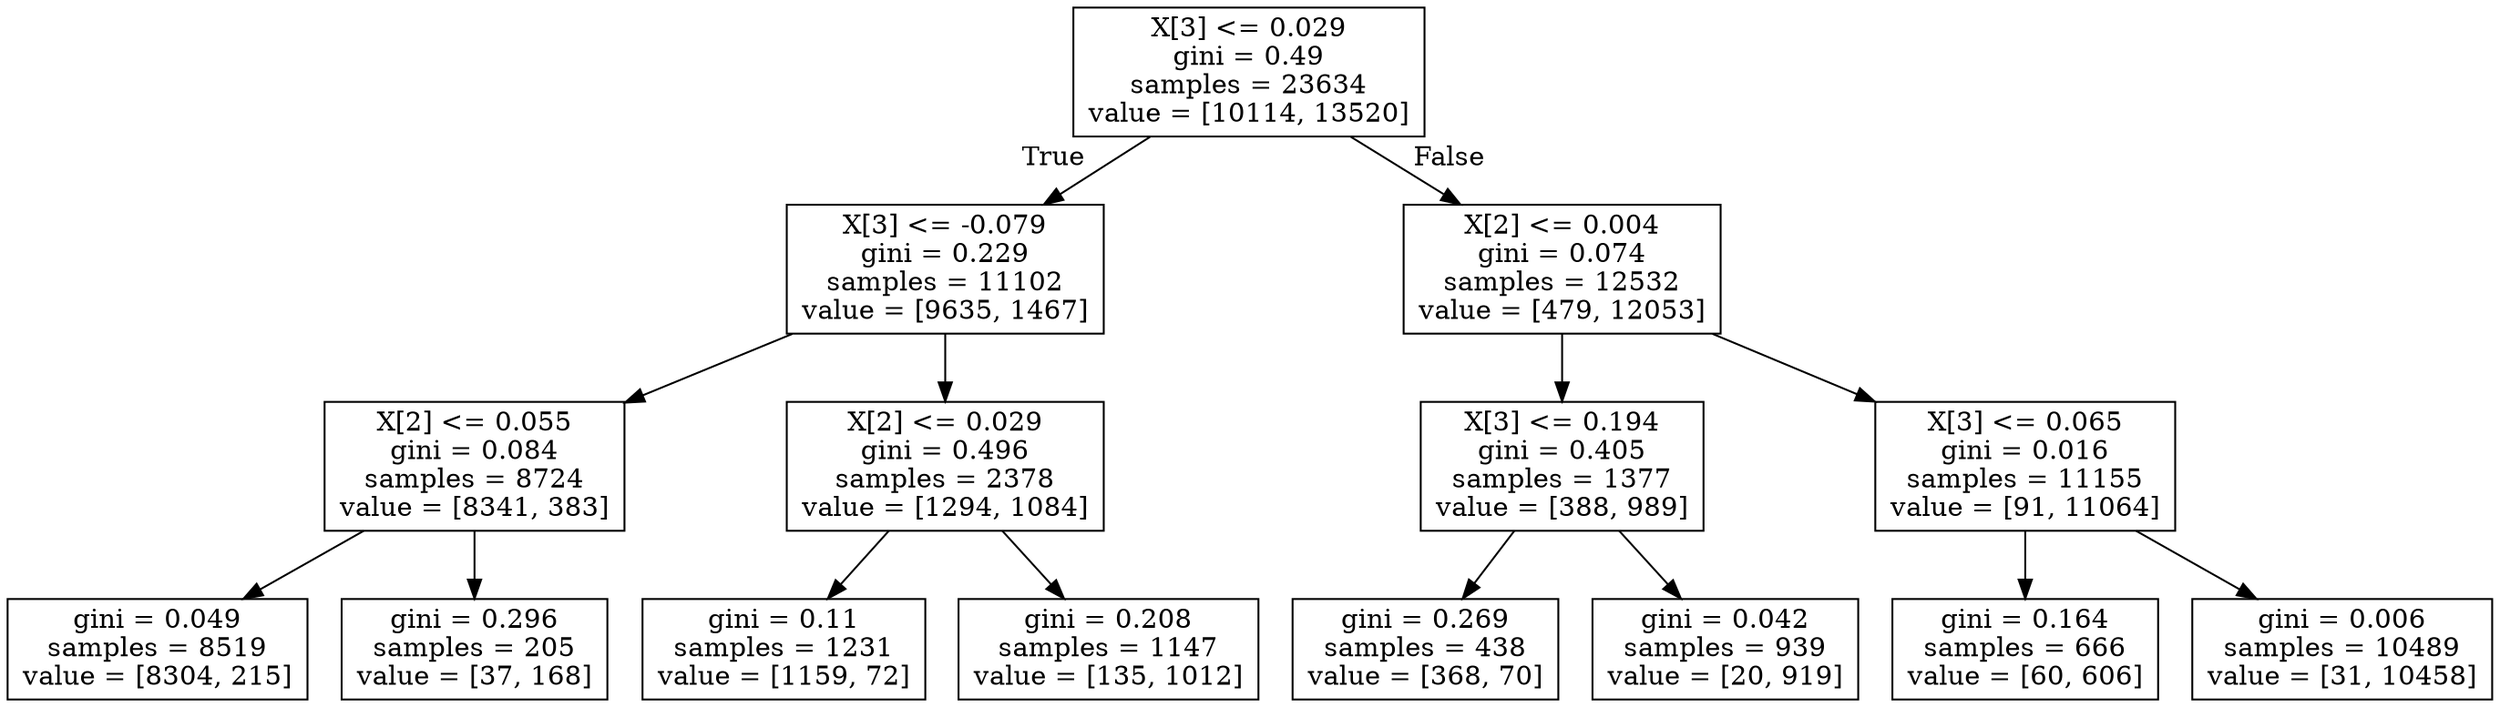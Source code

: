 digraph Tree {
node [shape=box] ;
0 [label="X[3] <= 0.029\ngini = 0.49\nsamples = 23634\nvalue = [10114, 13520]"] ;
1 [label="X[3] <= -0.079\ngini = 0.229\nsamples = 11102\nvalue = [9635, 1467]"] ;
0 -> 1 [labeldistance=2.5, labelangle=45, headlabel="True"] ;
2 [label="X[2] <= 0.055\ngini = 0.084\nsamples = 8724\nvalue = [8341, 383]"] ;
1 -> 2 ;
3 [label="gini = 0.049\nsamples = 8519\nvalue = [8304, 215]"] ;
2 -> 3 ;
4 [label="gini = 0.296\nsamples = 205\nvalue = [37, 168]"] ;
2 -> 4 ;
5 [label="X[2] <= 0.029\ngini = 0.496\nsamples = 2378\nvalue = [1294, 1084]"] ;
1 -> 5 ;
6 [label="gini = 0.11\nsamples = 1231\nvalue = [1159, 72]"] ;
5 -> 6 ;
7 [label="gini = 0.208\nsamples = 1147\nvalue = [135, 1012]"] ;
5 -> 7 ;
8 [label="X[2] <= 0.004\ngini = 0.074\nsamples = 12532\nvalue = [479, 12053]"] ;
0 -> 8 [labeldistance=2.5, labelangle=-45, headlabel="False"] ;
9 [label="X[3] <= 0.194\ngini = 0.405\nsamples = 1377\nvalue = [388, 989]"] ;
8 -> 9 ;
10 [label="gini = 0.269\nsamples = 438\nvalue = [368, 70]"] ;
9 -> 10 ;
11 [label="gini = 0.042\nsamples = 939\nvalue = [20, 919]"] ;
9 -> 11 ;
12 [label="X[3] <= 0.065\ngini = 0.016\nsamples = 11155\nvalue = [91, 11064]"] ;
8 -> 12 ;
13 [label="gini = 0.164\nsamples = 666\nvalue = [60, 606]"] ;
12 -> 13 ;
14 [label="gini = 0.006\nsamples = 10489\nvalue = [31, 10458]"] ;
12 -> 14 ;
}